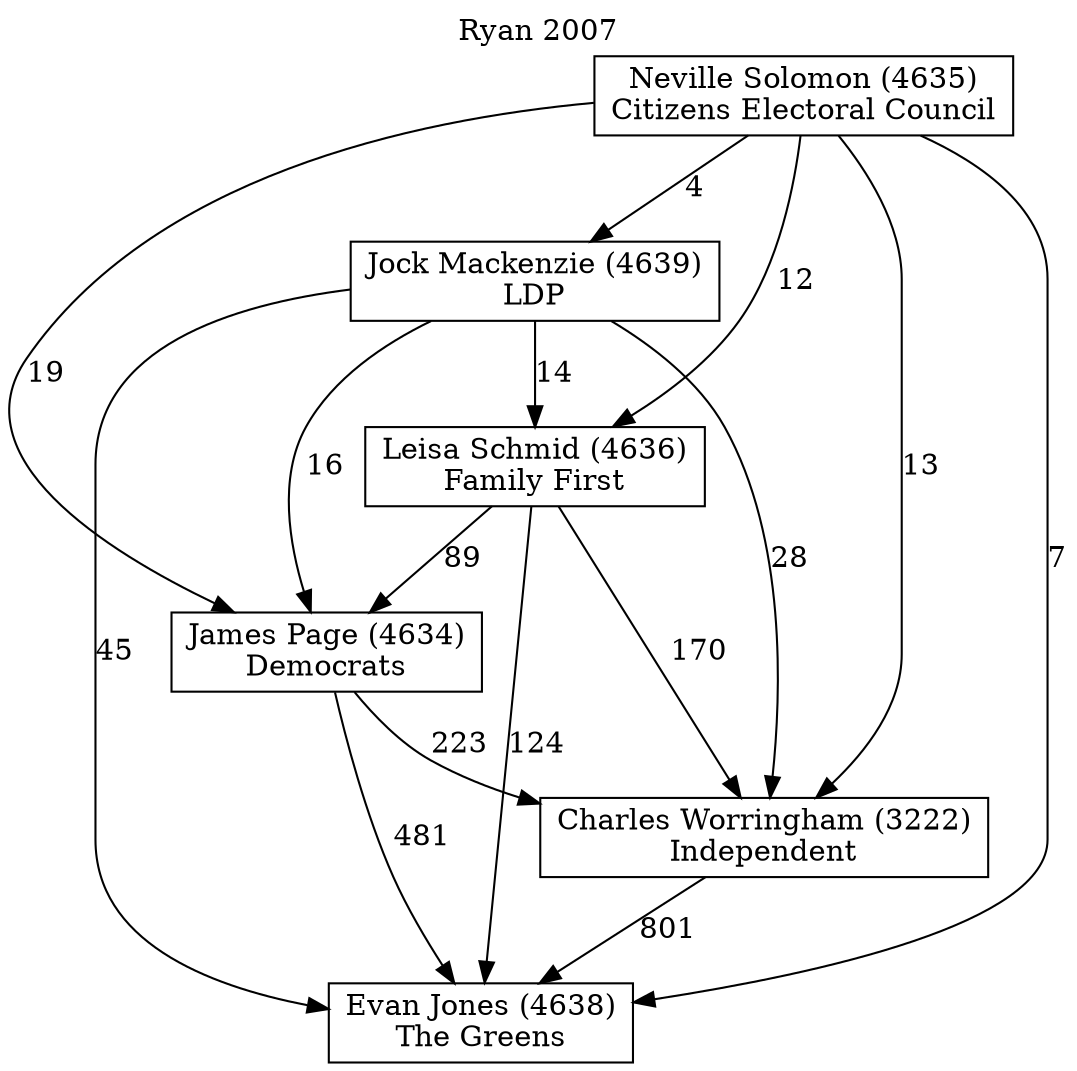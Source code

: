 // House preference flow
digraph "Evan Jones (4638)_Ryan_2007" {
	graph [label="Ryan 2007" labelloc=t mclimit=10]
	node [shape=box]
	"Charles Worringham (3222)" [label="Charles Worringham (3222)
Independent"]
	"Evan Jones (4638)" [label="Evan Jones (4638)
The Greens"]
	"James Page (4634)" [label="James Page (4634)
Democrats"]
	"Jock Mackenzie (4639)" [label="Jock Mackenzie (4639)
LDP"]
	"Leisa Schmid (4636)" [label="Leisa Schmid (4636)
Family First"]
	"Neville Solomon (4635)" [label="Neville Solomon (4635)
Citizens Electoral Council"]
	"Charles Worringham (3222)" -> "Evan Jones (4638)" [label=801]
	"James Page (4634)" -> "Charles Worringham (3222)" [label=223]
	"James Page (4634)" -> "Evan Jones (4638)" [label=481]
	"Jock Mackenzie (4639)" -> "Charles Worringham (3222)" [label=28]
	"Jock Mackenzie (4639)" -> "Evan Jones (4638)" [label=45]
	"Jock Mackenzie (4639)" -> "James Page (4634)" [label=16]
	"Jock Mackenzie (4639)" -> "Leisa Schmid (4636)" [label=14]
	"Leisa Schmid (4636)" -> "Charles Worringham (3222)" [label=170]
	"Leisa Schmid (4636)" -> "Evan Jones (4638)" [label=124]
	"Leisa Schmid (4636)" -> "James Page (4634)" [label=89]
	"Neville Solomon (4635)" -> "Charles Worringham (3222)" [label=13]
	"Neville Solomon (4635)" -> "Evan Jones (4638)" [label=7]
	"Neville Solomon (4635)" -> "James Page (4634)" [label=19]
	"Neville Solomon (4635)" -> "Jock Mackenzie (4639)" [label=4]
	"Neville Solomon (4635)" -> "Leisa Schmid (4636)" [label=12]
}
